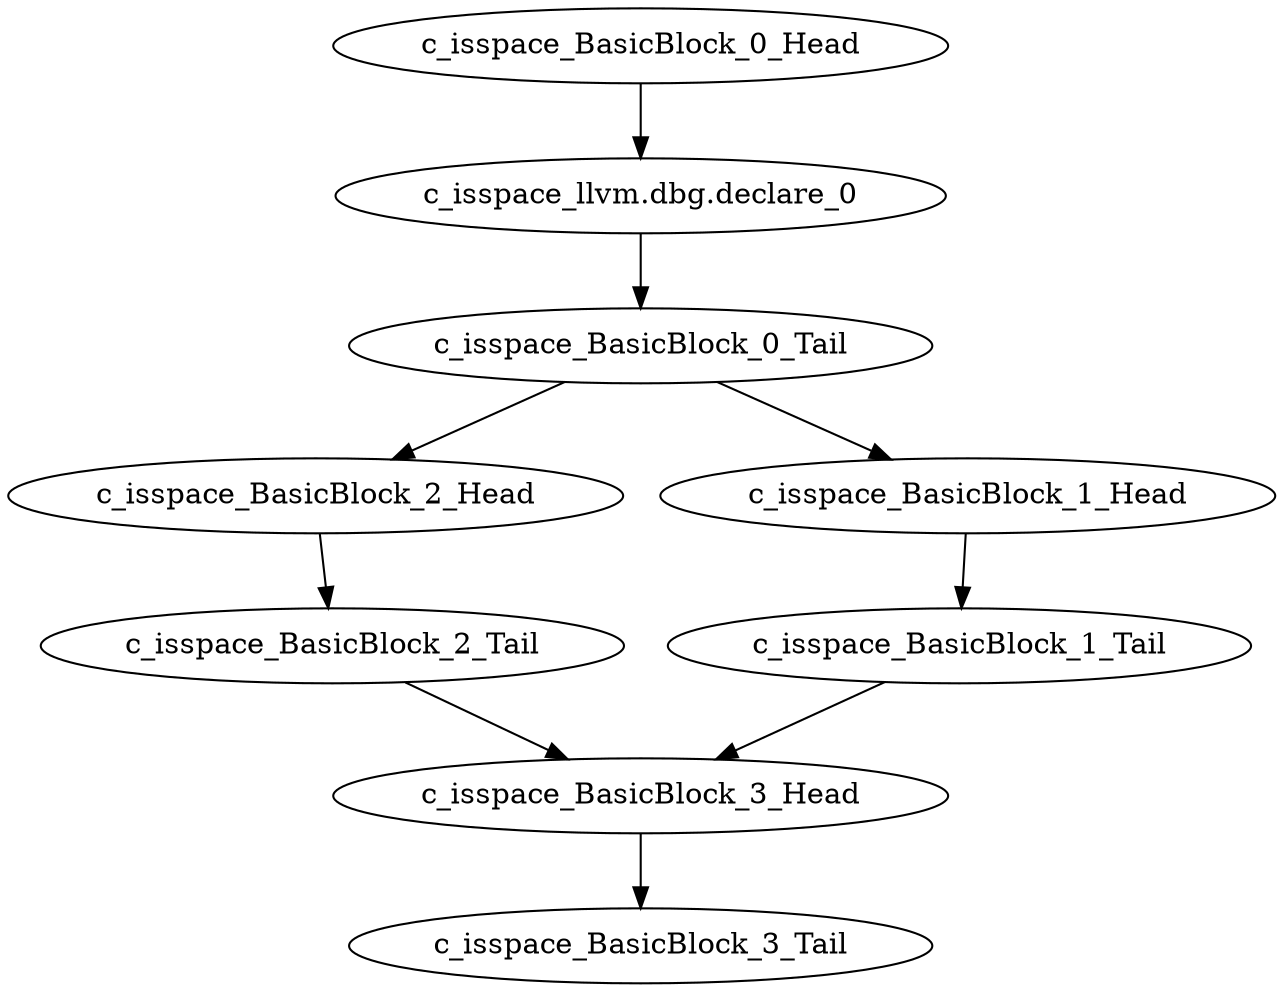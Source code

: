 digraph G {
    "c_isspace_BasicBlock_2_Head" -> "c_isspace_BasicBlock_2_Tail"
    "c_isspace_llvm.dbg.declare_0" -> "c_isspace_BasicBlock_0_Tail"
    "c_isspace_BasicBlock_0_Head" -> "c_isspace_llvm.dbg.declare_0"
    "c_isspace_BasicBlock_0_Tail" -> "c_isspace_BasicBlock_2_Head"
    "c_isspace_BasicBlock_0_Tail" -> "c_isspace_BasicBlock_1_Head"
    "c_isspace_BasicBlock_1_Head" -> "c_isspace_BasicBlock_1_Tail"
    "c_isspace_BasicBlock_2_Tail" -> "c_isspace_BasicBlock_3_Head"
    "c_isspace_BasicBlock_1_Tail" -> "c_isspace_BasicBlock_3_Head"
    "c_isspace_BasicBlock_3_Head" -> "c_isspace_BasicBlock_3_Tail"
}
